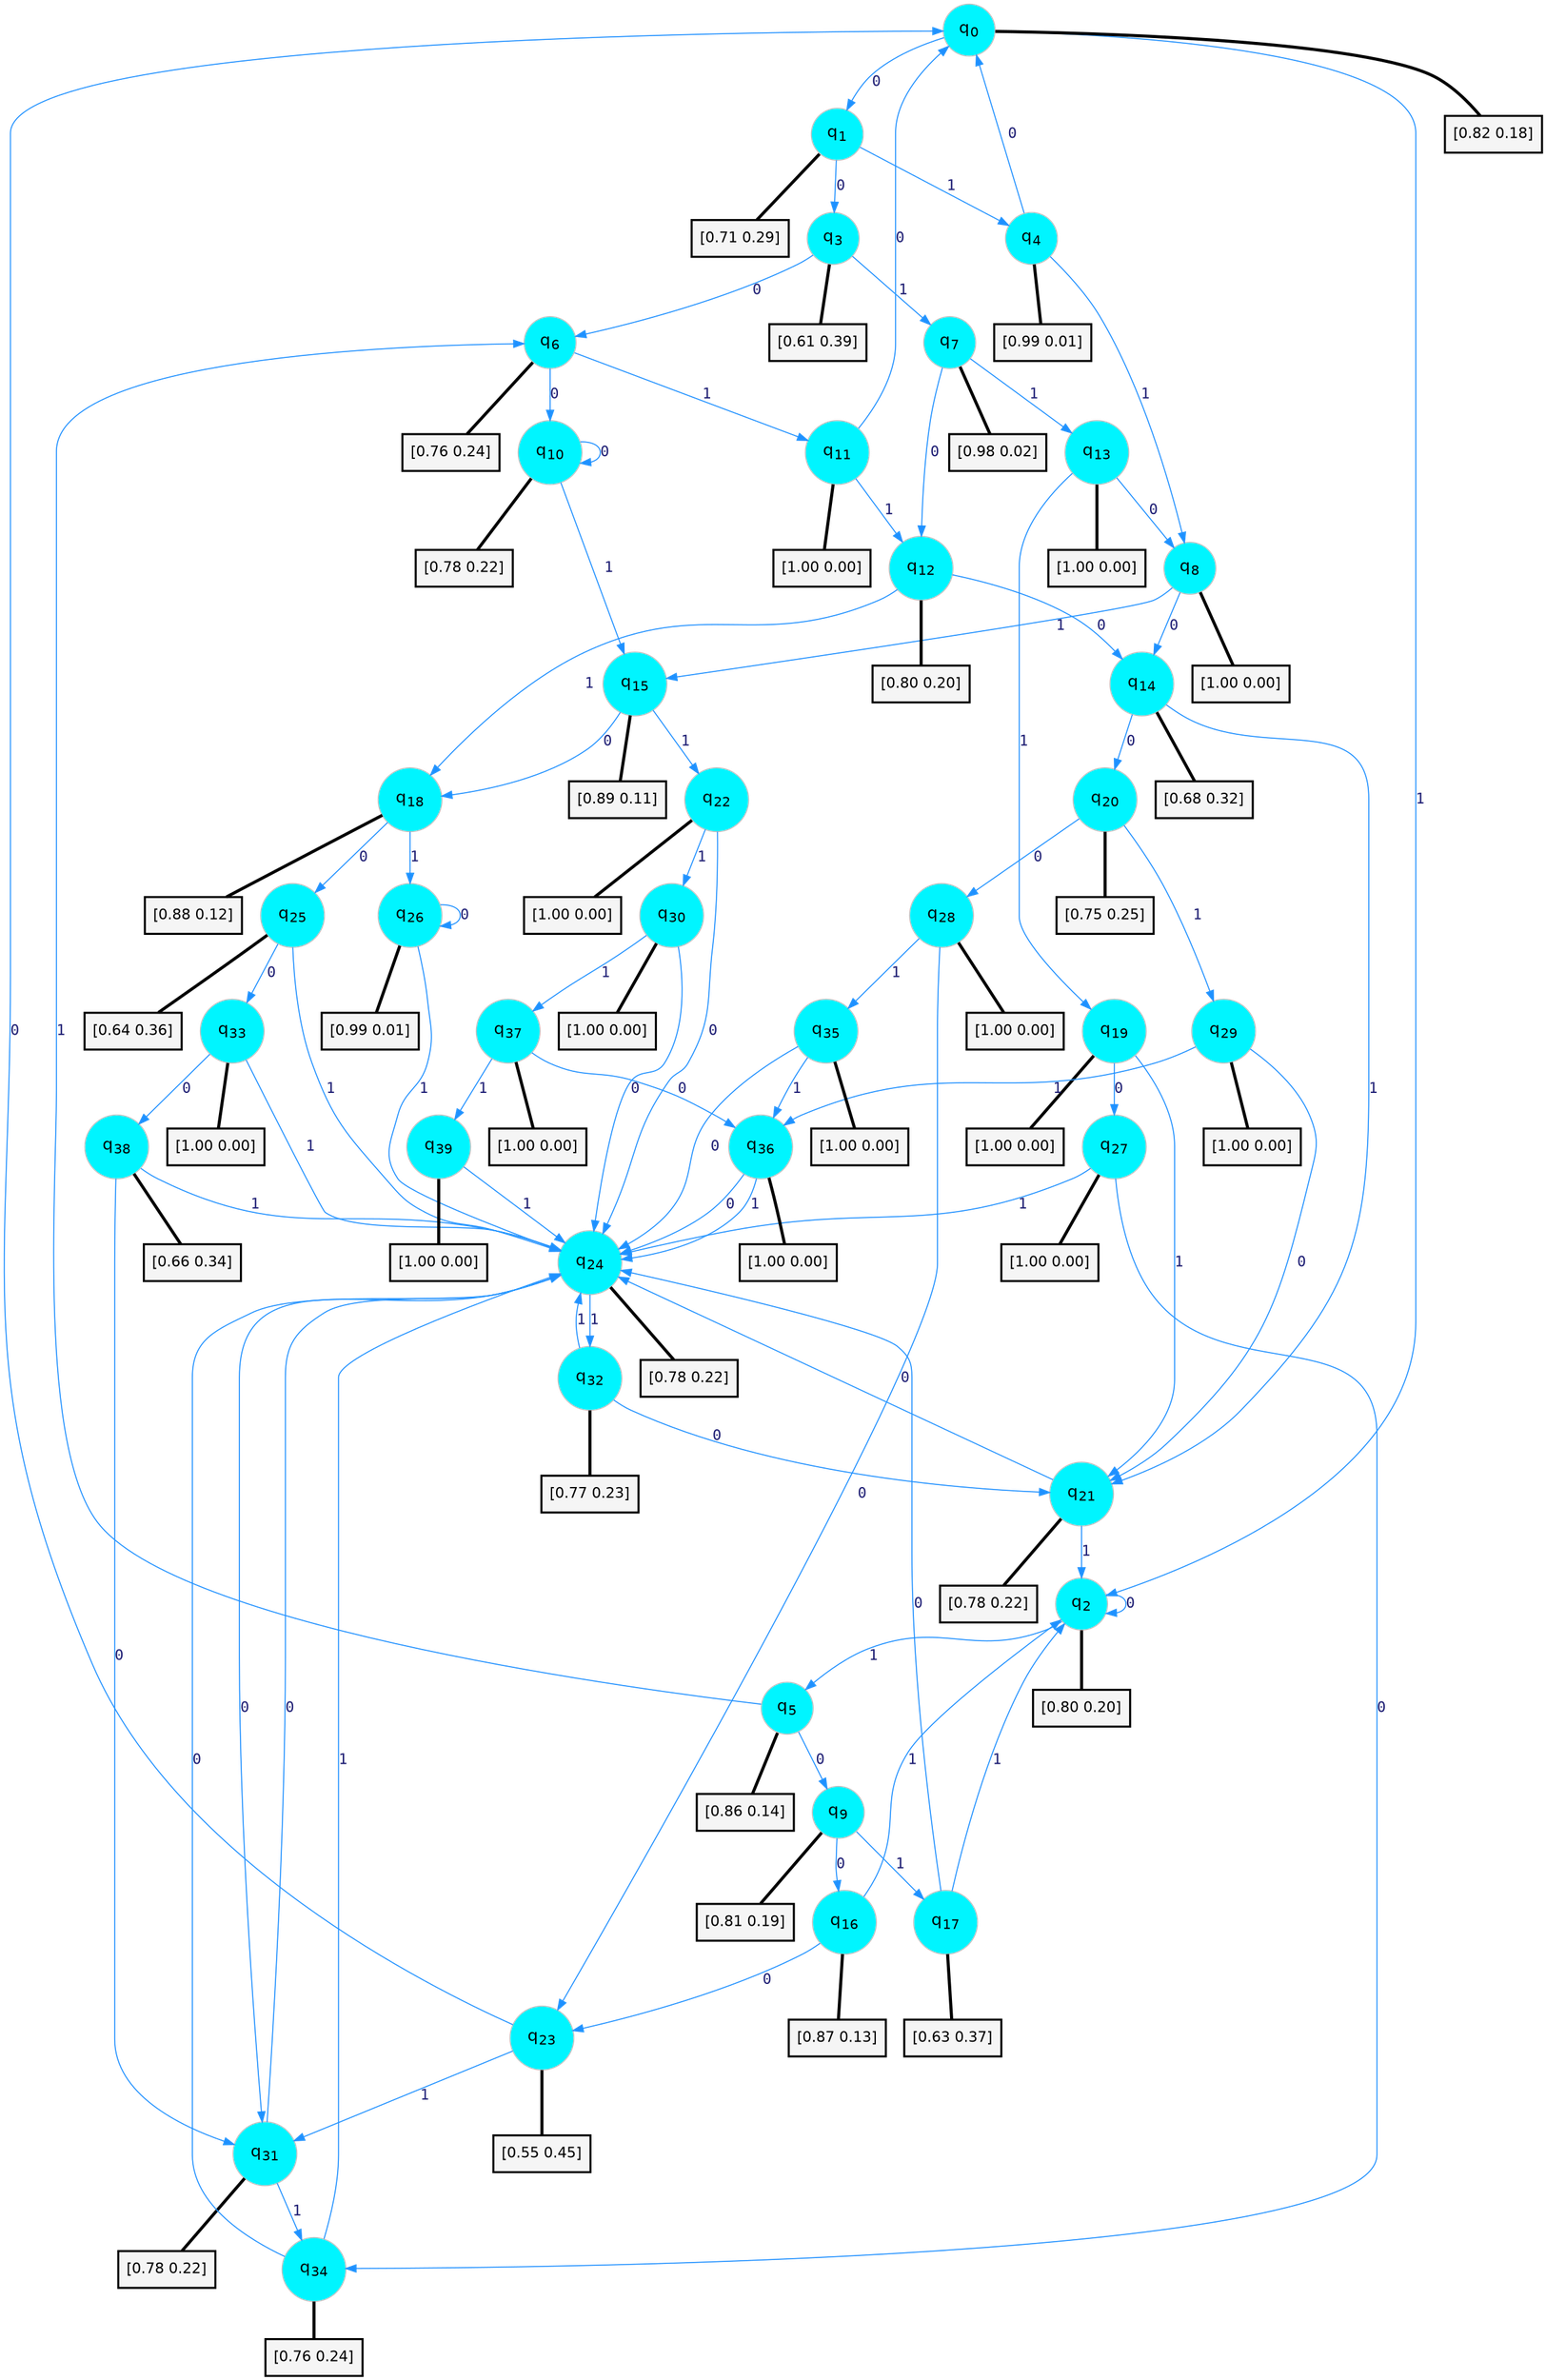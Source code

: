 digraph G {
graph [
bgcolor=transparent, dpi=300, rankdir=TD, size="40,25"];
node [
color=gray, fillcolor=turquoise1, fontcolor=black, fontname=Helvetica, fontsize=16, fontweight=bold, shape=circle, style=filled];
edge [
arrowsize=1, color=dodgerblue1, fontcolor=midnightblue, fontname=courier, fontweight=bold, penwidth=1, style=solid, weight=20];
0[label=<q<SUB>0</SUB>>];
1[label=<q<SUB>1</SUB>>];
2[label=<q<SUB>2</SUB>>];
3[label=<q<SUB>3</SUB>>];
4[label=<q<SUB>4</SUB>>];
5[label=<q<SUB>5</SUB>>];
6[label=<q<SUB>6</SUB>>];
7[label=<q<SUB>7</SUB>>];
8[label=<q<SUB>8</SUB>>];
9[label=<q<SUB>9</SUB>>];
10[label=<q<SUB>10</SUB>>];
11[label=<q<SUB>11</SUB>>];
12[label=<q<SUB>12</SUB>>];
13[label=<q<SUB>13</SUB>>];
14[label=<q<SUB>14</SUB>>];
15[label=<q<SUB>15</SUB>>];
16[label=<q<SUB>16</SUB>>];
17[label=<q<SUB>17</SUB>>];
18[label=<q<SUB>18</SUB>>];
19[label=<q<SUB>19</SUB>>];
20[label=<q<SUB>20</SUB>>];
21[label=<q<SUB>21</SUB>>];
22[label=<q<SUB>22</SUB>>];
23[label=<q<SUB>23</SUB>>];
24[label=<q<SUB>24</SUB>>];
25[label=<q<SUB>25</SUB>>];
26[label=<q<SUB>26</SUB>>];
27[label=<q<SUB>27</SUB>>];
28[label=<q<SUB>28</SUB>>];
29[label=<q<SUB>29</SUB>>];
30[label=<q<SUB>30</SUB>>];
31[label=<q<SUB>31</SUB>>];
32[label=<q<SUB>32</SUB>>];
33[label=<q<SUB>33</SUB>>];
34[label=<q<SUB>34</SUB>>];
35[label=<q<SUB>35</SUB>>];
36[label=<q<SUB>36</SUB>>];
37[label=<q<SUB>37</SUB>>];
38[label=<q<SUB>38</SUB>>];
39[label=<q<SUB>39</SUB>>];
40[label="[0.82 0.18]", shape=box,fontcolor=black, fontname=Helvetica, fontsize=14, penwidth=2, fillcolor=whitesmoke,color=black];
41[label="[0.71 0.29]", shape=box,fontcolor=black, fontname=Helvetica, fontsize=14, penwidth=2, fillcolor=whitesmoke,color=black];
42[label="[0.80 0.20]", shape=box,fontcolor=black, fontname=Helvetica, fontsize=14, penwidth=2, fillcolor=whitesmoke,color=black];
43[label="[0.61 0.39]", shape=box,fontcolor=black, fontname=Helvetica, fontsize=14, penwidth=2, fillcolor=whitesmoke,color=black];
44[label="[0.99 0.01]", shape=box,fontcolor=black, fontname=Helvetica, fontsize=14, penwidth=2, fillcolor=whitesmoke,color=black];
45[label="[0.86 0.14]", shape=box,fontcolor=black, fontname=Helvetica, fontsize=14, penwidth=2, fillcolor=whitesmoke,color=black];
46[label="[0.76 0.24]", shape=box,fontcolor=black, fontname=Helvetica, fontsize=14, penwidth=2, fillcolor=whitesmoke,color=black];
47[label="[0.98 0.02]", shape=box,fontcolor=black, fontname=Helvetica, fontsize=14, penwidth=2, fillcolor=whitesmoke,color=black];
48[label="[1.00 0.00]", shape=box,fontcolor=black, fontname=Helvetica, fontsize=14, penwidth=2, fillcolor=whitesmoke,color=black];
49[label="[0.81 0.19]", shape=box,fontcolor=black, fontname=Helvetica, fontsize=14, penwidth=2, fillcolor=whitesmoke,color=black];
50[label="[0.78 0.22]", shape=box,fontcolor=black, fontname=Helvetica, fontsize=14, penwidth=2, fillcolor=whitesmoke,color=black];
51[label="[1.00 0.00]", shape=box,fontcolor=black, fontname=Helvetica, fontsize=14, penwidth=2, fillcolor=whitesmoke,color=black];
52[label="[0.80 0.20]", shape=box,fontcolor=black, fontname=Helvetica, fontsize=14, penwidth=2, fillcolor=whitesmoke,color=black];
53[label="[1.00 0.00]", shape=box,fontcolor=black, fontname=Helvetica, fontsize=14, penwidth=2, fillcolor=whitesmoke,color=black];
54[label="[0.68 0.32]", shape=box,fontcolor=black, fontname=Helvetica, fontsize=14, penwidth=2, fillcolor=whitesmoke,color=black];
55[label="[0.89 0.11]", shape=box,fontcolor=black, fontname=Helvetica, fontsize=14, penwidth=2, fillcolor=whitesmoke,color=black];
56[label="[0.87 0.13]", shape=box,fontcolor=black, fontname=Helvetica, fontsize=14, penwidth=2, fillcolor=whitesmoke,color=black];
57[label="[0.63 0.37]", shape=box,fontcolor=black, fontname=Helvetica, fontsize=14, penwidth=2, fillcolor=whitesmoke,color=black];
58[label="[0.88 0.12]", shape=box,fontcolor=black, fontname=Helvetica, fontsize=14, penwidth=2, fillcolor=whitesmoke,color=black];
59[label="[1.00 0.00]", shape=box,fontcolor=black, fontname=Helvetica, fontsize=14, penwidth=2, fillcolor=whitesmoke,color=black];
60[label="[0.75 0.25]", shape=box,fontcolor=black, fontname=Helvetica, fontsize=14, penwidth=2, fillcolor=whitesmoke,color=black];
61[label="[0.78 0.22]", shape=box,fontcolor=black, fontname=Helvetica, fontsize=14, penwidth=2, fillcolor=whitesmoke,color=black];
62[label="[1.00 0.00]", shape=box,fontcolor=black, fontname=Helvetica, fontsize=14, penwidth=2, fillcolor=whitesmoke,color=black];
63[label="[0.55 0.45]", shape=box,fontcolor=black, fontname=Helvetica, fontsize=14, penwidth=2, fillcolor=whitesmoke,color=black];
64[label="[0.78 0.22]", shape=box,fontcolor=black, fontname=Helvetica, fontsize=14, penwidth=2, fillcolor=whitesmoke,color=black];
65[label="[0.64 0.36]", shape=box,fontcolor=black, fontname=Helvetica, fontsize=14, penwidth=2, fillcolor=whitesmoke,color=black];
66[label="[0.99 0.01]", shape=box,fontcolor=black, fontname=Helvetica, fontsize=14, penwidth=2, fillcolor=whitesmoke,color=black];
67[label="[1.00 0.00]", shape=box,fontcolor=black, fontname=Helvetica, fontsize=14, penwidth=2, fillcolor=whitesmoke,color=black];
68[label="[1.00 0.00]", shape=box,fontcolor=black, fontname=Helvetica, fontsize=14, penwidth=2, fillcolor=whitesmoke,color=black];
69[label="[1.00 0.00]", shape=box,fontcolor=black, fontname=Helvetica, fontsize=14, penwidth=2, fillcolor=whitesmoke,color=black];
70[label="[1.00 0.00]", shape=box,fontcolor=black, fontname=Helvetica, fontsize=14, penwidth=2, fillcolor=whitesmoke,color=black];
71[label="[0.78 0.22]", shape=box,fontcolor=black, fontname=Helvetica, fontsize=14, penwidth=2, fillcolor=whitesmoke,color=black];
72[label="[0.77 0.23]", shape=box,fontcolor=black, fontname=Helvetica, fontsize=14, penwidth=2, fillcolor=whitesmoke,color=black];
73[label="[1.00 0.00]", shape=box,fontcolor=black, fontname=Helvetica, fontsize=14, penwidth=2, fillcolor=whitesmoke,color=black];
74[label="[0.76 0.24]", shape=box,fontcolor=black, fontname=Helvetica, fontsize=14, penwidth=2, fillcolor=whitesmoke,color=black];
75[label="[1.00 0.00]", shape=box,fontcolor=black, fontname=Helvetica, fontsize=14, penwidth=2, fillcolor=whitesmoke,color=black];
76[label="[1.00 0.00]", shape=box,fontcolor=black, fontname=Helvetica, fontsize=14, penwidth=2, fillcolor=whitesmoke,color=black];
77[label="[1.00 0.00]", shape=box,fontcolor=black, fontname=Helvetica, fontsize=14, penwidth=2, fillcolor=whitesmoke,color=black];
78[label="[0.66 0.34]", shape=box,fontcolor=black, fontname=Helvetica, fontsize=14, penwidth=2, fillcolor=whitesmoke,color=black];
79[label="[1.00 0.00]", shape=box,fontcolor=black, fontname=Helvetica, fontsize=14, penwidth=2, fillcolor=whitesmoke,color=black];
0->1 [label=0];
0->2 [label=1];
0->40 [arrowhead=none, penwidth=3,color=black];
1->3 [label=0];
1->4 [label=1];
1->41 [arrowhead=none, penwidth=3,color=black];
2->2 [label=0];
2->5 [label=1];
2->42 [arrowhead=none, penwidth=3,color=black];
3->6 [label=0];
3->7 [label=1];
3->43 [arrowhead=none, penwidth=3,color=black];
4->0 [label=0];
4->8 [label=1];
4->44 [arrowhead=none, penwidth=3,color=black];
5->9 [label=0];
5->6 [label=1];
5->45 [arrowhead=none, penwidth=3,color=black];
6->10 [label=0];
6->11 [label=1];
6->46 [arrowhead=none, penwidth=3,color=black];
7->12 [label=0];
7->13 [label=1];
7->47 [arrowhead=none, penwidth=3,color=black];
8->14 [label=0];
8->15 [label=1];
8->48 [arrowhead=none, penwidth=3,color=black];
9->16 [label=0];
9->17 [label=1];
9->49 [arrowhead=none, penwidth=3,color=black];
10->10 [label=0];
10->15 [label=1];
10->50 [arrowhead=none, penwidth=3,color=black];
11->0 [label=0];
11->12 [label=1];
11->51 [arrowhead=none, penwidth=3,color=black];
12->14 [label=0];
12->18 [label=1];
12->52 [arrowhead=none, penwidth=3,color=black];
13->8 [label=0];
13->19 [label=1];
13->53 [arrowhead=none, penwidth=3,color=black];
14->20 [label=0];
14->21 [label=1];
14->54 [arrowhead=none, penwidth=3,color=black];
15->18 [label=0];
15->22 [label=1];
15->55 [arrowhead=none, penwidth=3,color=black];
16->23 [label=0];
16->2 [label=1];
16->56 [arrowhead=none, penwidth=3,color=black];
17->24 [label=0];
17->2 [label=1];
17->57 [arrowhead=none, penwidth=3,color=black];
18->25 [label=0];
18->26 [label=1];
18->58 [arrowhead=none, penwidth=3,color=black];
19->27 [label=0];
19->21 [label=1];
19->59 [arrowhead=none, penwidth=3,color=black];
20->28 [label=0];
20->29 [label=1];
20->60 [arrowhead=none, penwidth=3,color=black];
21->24 [label=0];
21->2 [label=1];
21->61 [arrowhead=none, penwidth=3,color=black];
22->24 [label=0];
22->30 [label=1];
22->62 [arrowhead=none, penwidth=3,color=black];
23->0 [label=0];
23->31 [label=1];
23->63 [arrowhead=none, penwidth=3,color=black];
24->31 [label=0];
24->32 [label=1];
24->64 [arrowhead=none, penwidth=3,color=black];
25->33 [label=0];
25->24 [label=1];
25->65 [arrowhead=none, penwidth=3,color=black];
26->26 [label=0];
26->24 [label=1];
26->66 [arrowhead=none, penwidth=3,color=black];
27->34 [label=0];
27->24 [label=1];
27->67 [arrowhead=none, penwidth=3,color=black];
28->23 [label=0];
28->35 [label=1];
28->68 [arrowhead=none, penwidth=3,color=black];
29->21 [label=0];
29->36 [label=1];
29->69 [arrowhead=none, penwidth=3,color=black];
30->24 [label=0];
30->37 [label=1];
30->70 [arrowhead=none, penwidth=3,color=black];
31->24 [label=0];
31->34 [label=1];
31->71 [arrowhead=none, penwidth=3,color=black];
32->21 [label=0];
32->24 [label=1];
32->72 [arrowhead=none, penwidth=3,color=black];
33->38 [label=0];
33->24 [label=1];
33->73 [arrowhead=none, penwidth=3,color=black];
34->24 [label=0];
34->24 [label=1];
34->74 [arrowhead=none, penwidth=3,color=black];
35->24 [label=0];
35->36 [label=1];
35->75 [arrowhead=none, penwidth=3,color=black];
36->24 [label=0];
36->24 [label=1];
36->76 [arrowhead=none, penwidth=3,color=black];
37->36 [label=0];
37->39 [label=1];
37->77 [arrowhead=none, penwidth=3,color=black];
38->31 [label=0];
38->24 [label=1];
38->78 [arrowhead=none, penwidth=3,color=black];
39->24 [label=1];
39->79 [arrowhead=none, penwidth=3,color=black];
}
